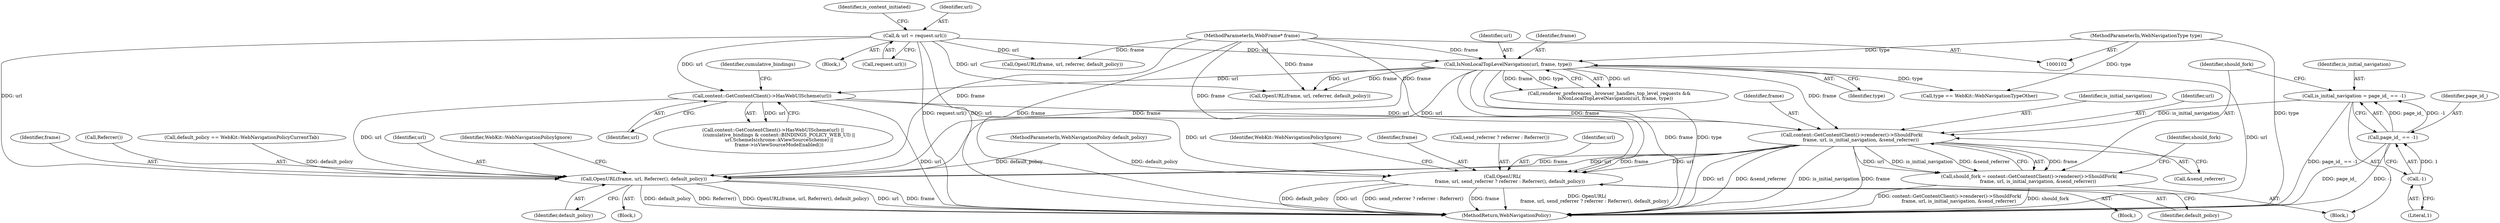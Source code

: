 digraph "0_Chrome_58436a1770176ece2c02b28a57bba2a89db5d58b_1@pointer" {
"1000251" [label="(Call,content::GetContentClient()->renderer()->ShouldFork(\n            frame, url, is_initial_navigation, &send_referrer))"];
"1000174" [label="(Call,IsNonLocalTopLevelNavigation(url, frame, type))"];
"1000123" [label="(Call,& url = request.url())"];
"1000103" [label="(MethodParameterIn,WebFrame* frame)"];
"1000105" [label="(MethodParameterIn,WebNavigationType type)"];
"1000223" [label="(Call,content::GetContentClient()->HasWebUIScheme(url))"];
"1000243" [label="(Call,is_initial_navigation = page_id_ == -1)"];
"1000245" [label="(Call,page_id_ == -1)"];
"1000247" [label="(Call,-1)"];
"1000249" [label="(Call,should_fork = content::GetContentClient()->renderer()->ShouldFork(\n            frame, url, is_initial_navigation, &send_referrer))"];
"1000261" [label="(Call,OpenURL(\n          frame, url, send_referrer ? referrer : Referrer(), default_policy))"];
"1000308" [label="(Call,OpenURL(frame, url, Referrer(), default_policy))"];
"1000128" [label="(Identifier,is_content_initiated)"];
"1000268" [label="(Identifier,default_policy)"];
"1000246" [label="(Identifier,page_id_)"];
"1000254" [label="(Identifier,is_initial_navigation)"];
"1000227" [label="(Identifier,cumulative_bindings)"];
"1000309" [label="(Identifier,frame)"];
"1000245" [label="(Call,page_id_ == -1)"];
"1000261" [label="(Call,OpenURL(\n          frame, url, send_referrer ? referrer : Referrer(), default_policy))"];
"1000175" [label="(Identifier,url)"];
"1000176" [label="(Identifier,frame)"];
"1000249" [label="(Call,should_fork = content::GetContentClient()->renderer()->ShouldFork(\n            frame, url, is_initial_navigation, &send_referrer))"];
"1000253" [label="(Identifier,url)"];
"1000109" [label="(Block,)"];
"1000302" [label="(Call,type == WebKit::WebNavigationTypeOther)"];
"1000224" [label="(Identifier,url)"];
"1000174" [label="(Call,IsNonLocalTopLevelNavigation(url, frame, type))"];
"1000307" [label="(Block,)"];
"1000170" [label="(Call,renderer_preferences_.browser_handles_top_level_requests &&\n        IsNonLocalTopLevelNavigation(url, frame, type))"];
"1000311" [label="(Call,Referrer())"];
"1000270" [label="(Identifier,WebKit::WebNavigationPolicyIgnore)"];
"1000241" [label="(Block,)"];
"1000317" [label="(MethodReturn,WebNavigationPolicy)"];
"1000259" [label="(Block,)"];
"1000252" [label="(Identifier,frame)"];
"1000262" [label="(Identifier,frame)"];
"1000299" [label="(Call,default_policy == WebKit::WebNavigationPolicyCurrentTab)"];
"1000308" [label="(Call,OpenURL(frame, url, Referrer(), default_policy))"];
"1000244" [label="(Identifier,is_initial_navigation)"];
"1000125" [label="(Call,request.url())"];
"1000177" [label="(Identifier,type)"];
"1000243" [label="(Call,is_initial_navigation = page_id_ == -1)"];
"1000250" [label="(Identifier,should_fork)"];
"1000107" [label="(MethodParameterIn,WebNavigationPolicy default_policy)"];
"1000248" [label="(Literal,1)"];
"1000264" [label="(Call,send_referrer ? referrer : Referrer())"];
"1000258" [label="(Identifier,should_fork)"];
"1000222" [label="(Call,content::GetContentClient()->HasWebUIScheme(url) ||\n        (cumulative_bindings & content::BINDINGS_POLICY_WEB_UI) ||\n        url.SchemeIs(chrome::kViewSourceScheme) ||\n        frame->isViewSourceModeEnabled())"];
"1000310" [label="(Identifier,url)"];
"1000255" [label="(Call,&send_referrer)"];
"1000105" [label="(MethodParameterIn,WebNavigationType type)"];
"1000194" [label="(Call,OpenURL(frame, url, referrer, default_policy))"];
"1000247" [label="(Call,-1)"];
"1000123" [label="(Call,& url = request.url())"];
"1000263" [label="(Identifier,url)"];
"1000103" [label="(MethodParameterIn,WebFrame* frame)"];
"1000223" [label="(Call,content::GetContentClient()->HasWebUIScheme(url))"];
"1000124" [label="(Identifier,url)"];
"1000157" [label="(Call,OpenURL(frame, url, referrer, default_policy))"];
"1000251" [label="(Call,content::GetContentClient()->renderer()->ShouldFork(\n            frame, url, is_initial_navigation, &send_referrer))"];
"1000314" [label="(Identifier,WebKit::WebNavigationPolicyIgnore)"];
"1000312" [label="(Identifier,default_policy)"];
"1000251" -> "1000249"  [label="AST: "];
"1000251" -> "1000255"  [label="CFG: "];
"1000252" -> "1000251"  [label="AST: "];
"1000253" -> "1000251"  [label="AST: "];
"1000254" -> "1000251"  [label="AST: "];
"1000255" -> "1000251"  [label="AST: "];
"1000249" -> "1000251"  [label="CFG: "];
"1000251" -> "1000317"  [label="DDG: url"];
"1000251" -> "1000317"  [label="DDG: &send_referrer"];
"1000251" -> "1000317"  [label="DDG: is_initial_navigation"];
"1000251" -> "1000317"  [label="DDG: frame"];
"1000251" -> "1000249"  [label="DDG: frame"];
"1000251" -> "1000249"  [label="DDG: url"];
"1000251" -> "1000249"  [label="DDG: is_initial_navigation"];
"1000251" -> "1000249"  [label="DDG: &send_referrer"];
"1000174" -> "1000251"  [label="DDG: frame"];
"1000103" -> "1000251"  [label="DDG: frame"];
"1000223" -> "1000251"  [label="DDG: url"];
"1000243" -> "1000251"  [label="DDG: is_initial_navigation"];
"1000251" -> "1000261"  [label="DDG: frame"];
"1000251" -> "1000261"  [label="DDG: url"];
"1000251" -> "1000308"  [label="DDG: frame"];
"1000251" -> "1000308"  [label="DDG: url"];
"1000174" -> "1000170"  [label="AST: "];
"1000174" -> "1000177"  [label="CFG: "];
"1000175" -> "1000174"  [label="AST: "];
"1000176" -> "1000174"  [label="AST: "];
"1000177" -> "1000174"  [label="AST: "];
"1000170" -> "1000174"  [label="CFG: "];
"1000174" -> "1000317"  [label="DDG: frame"];
"1000174" -> "1000317"  [label="DDG: type"];
"1000174" -> "1000317"  [label="DDG: url"];
"1000174" -> "1000170"  [label="DDG: url"];
"1000174" -> "1000170"  [label="DDG: frame"];
"1000174" -> "1000170"  [label="DDG: type"];
"1000123" -> "1000174"  [label="DDG: url"];
"1000103" -> "1000174"  [label="DDG: frame"];
"1000105" -> "1000174"  [label="DDG: type"];
"1000174" -> "1000194"  [label="DDG: frame"];
"1000174" -> "1000194"  [label="DDG: url"];
"1000174" -> "1000223"  [label="DDG: url"];
"1000174" -> "1000261"  [label="DDG: frame"];
"1000174" -> "1000302"  [label="DDG: type"];
"1000174" -> "1000308"  [label="DDG: frame"];
"1000174" -> "1000308"  [label="DDG: url"];
"1000123" -> "1000109"  [label="AST: "];
"1000123" -> "1000125"  [label="CFG: "];
"1000124" -> "1000123"  [label="AST: "];
"1000125" -> "1000123"  [label="AST: "];
"1000128" -> "1000123"  [label="CFG: "];
"1000123" -> "1000317"  [label="DDG: request.url()"];
"1000123" -> "1000317"  [label="DDG: url"];
"1000123" -> "1000157"  [label="DDG: url"];
"1000123" -> "1000194"  [label="DDG: url"];
"1000123" -> "1000223"  [label="DDG: url"];
"1000123" -> "1000308"  [label="DDG: url"];
"1000103" -> "1000102"  [label="AST: "];
"1000103" -> "1000317"  [label="DDG: frame"];
"1000103" -> "1000157"  [label="DDG: frame"];
"1000103" -> "1000194"  [label="DDG: frame"];
"1000103" -> "1000261"  [label="DDG: frame"];
"1000103" -> "1000308"  [label="DDG: frame"];
"1000105" -> "1000102"  [label="AST: "];
"1000105" -> "1000317"  [label="DDG: type"];
"1000105" -> "1000302"  [label="DDG: type"];
"1000223" -> "1000222"  [label="AST: "];
"1000223" -> "1000224"  [label="CFG: "];
"1000224" -> "1000223"  [label="AST: "];
"1000227" -> "1000223"  [label="CFG: "];
"1000222" -> "1000223"  [label="CFG: "];
"1000223" -> "1000317"  [label="DDG: url"];
"1000223" -> "1000222"  [label="DDG: url"];
"1000223" -> "1000261"  [label="DDG: url"];
"1000223" -> "1000308"  [label="DDG: url"];
"1000243" -> "1000241"  [label="AST: "];
"1000243" -> "1000245"  [label="CFG: "];
"1000244" -> "1000243"  [label="AST: "];
"1000245" -> "1000243"  [label="AST: "];
"1000250" -> "1000243"  [label="CFG: "];
"1000243" -> "1000317"  [label="DDG: page_id_ == -1"];
"1000245" -> "1000243"  [label="DDG: page_id_"];
"1000245" -> "1000243"  [label="DDG: -1"];
"1000245" -> "1000247"  [label="CFG: "];
"1000246" -> "1000245"  [label="AST: "];
"1000247" -> "1000245"  [label="AST: "];
"1000245" -> "1000317"  [label="DDG: page_id_"];
"1000245" -> "1000317"  [label="DDG: -1"];
"1000247" -> "1000245"  [label="DDG: 1"];
"1000247" -> "1000248"  [label="CFG: "];
"1000248" -> "1000247"  [label="AST: "];
"1000249" -> "1000241"  [label="AST: "];
"1000250" -> "1000249"  [label="AST: "];
"1000258" -> "1000249"  [label="CFG: "];
"1000249" -> "1000317"  [label="DDG: content::GetContentClient()->renderer()->ShouldFork(\n            frame, url, is_initial_navigation, &send_referrer)"];
"1000249" -> "1000317"  [label="DDG: should_fork"];
"1000261" -> "1000259"  [label="AST: "];
"1000261" -> "1000268"  [label="CFG: "];
"1000262" -> "1000261"  [label="AST: "];
"1000263" -> "1000261"  [label="AST: "];
"1000264" -> "1000261"  [label="AST: "];
"1000268" -> "1000261"  [label="AST: "];
"1000270" -> "1000261"  [label="CFG: "];
"1000261" -> "1000317"  [label="DDG: default_policy"];
"1000261" -> "1000317"  [label="DDG: url"];
"1000261" -> "1000317"  [label="DDG: send_referrer ? referrer : Referrer()"];
"1000261" -> "1000317"  [label="DDG: frame"];
"1000261" -> "1000317"  [label="DDG: OpenURL(\n          frame, url, send_referrer ? referrer : Referrer(), default_policy)"];
"1000107" -> "1000261"  [label="DDG: default_policy"];
"1000308" -> "1000307"  [label="AST: "];
"1000308" -> "1000312"  [label="CFG: "];
"1000309" -> "1000308"  [label="AST: "];
"1000310" -> "1000308"  [label="AST: "];
"1000311" -> "1000308"  [label="AST: "];
"1000312" -> "1000308"  [label="AST: "];
"1000314" -> "1000308"  [label="CFG: "];
"1000308" -> "1000317"  [label="DDG: url"];
"1000308" -> "1000317"  [label="DDG: frame"];
"1000308" -> "1000317"  [label="DDG: default_policy"];
"1000308" -> "1000317"  [label="DDG: Referrer()"];
"1000308" -> "1000317"  [label="DDG: OpenURL(frame, url, Referrer(), default_policy)"];
"1000299" -> "1000308"  [label="DDG: default_policy"];
"1000107" -> "1000308"  [label="DDG: default_policy"];
}
